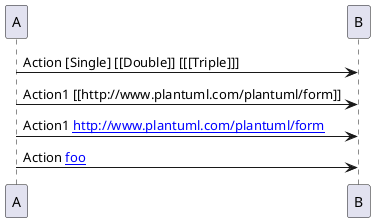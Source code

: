 {
  "sha1": "ajncpuubt0nyvnehxswtg6el7ollefy",
  "insertion": {
    "when": "2024-05-30T20:48:21.890Z",
    "user": "plantuml@gmail.com"
  }
}
@startuml
A -> B : Action ~[Single] ~[[Double]] ~[~[[Triple]]]
A -> B: Action1 ~[[http://www.plantuml.com/plantuml/form]]
A -> B: Action1 [[http://www.plantuml.com/plantuml/form]]
A -> B: Action [[http://www.plantuml.com/plantuml/form foo]]
@enduml
